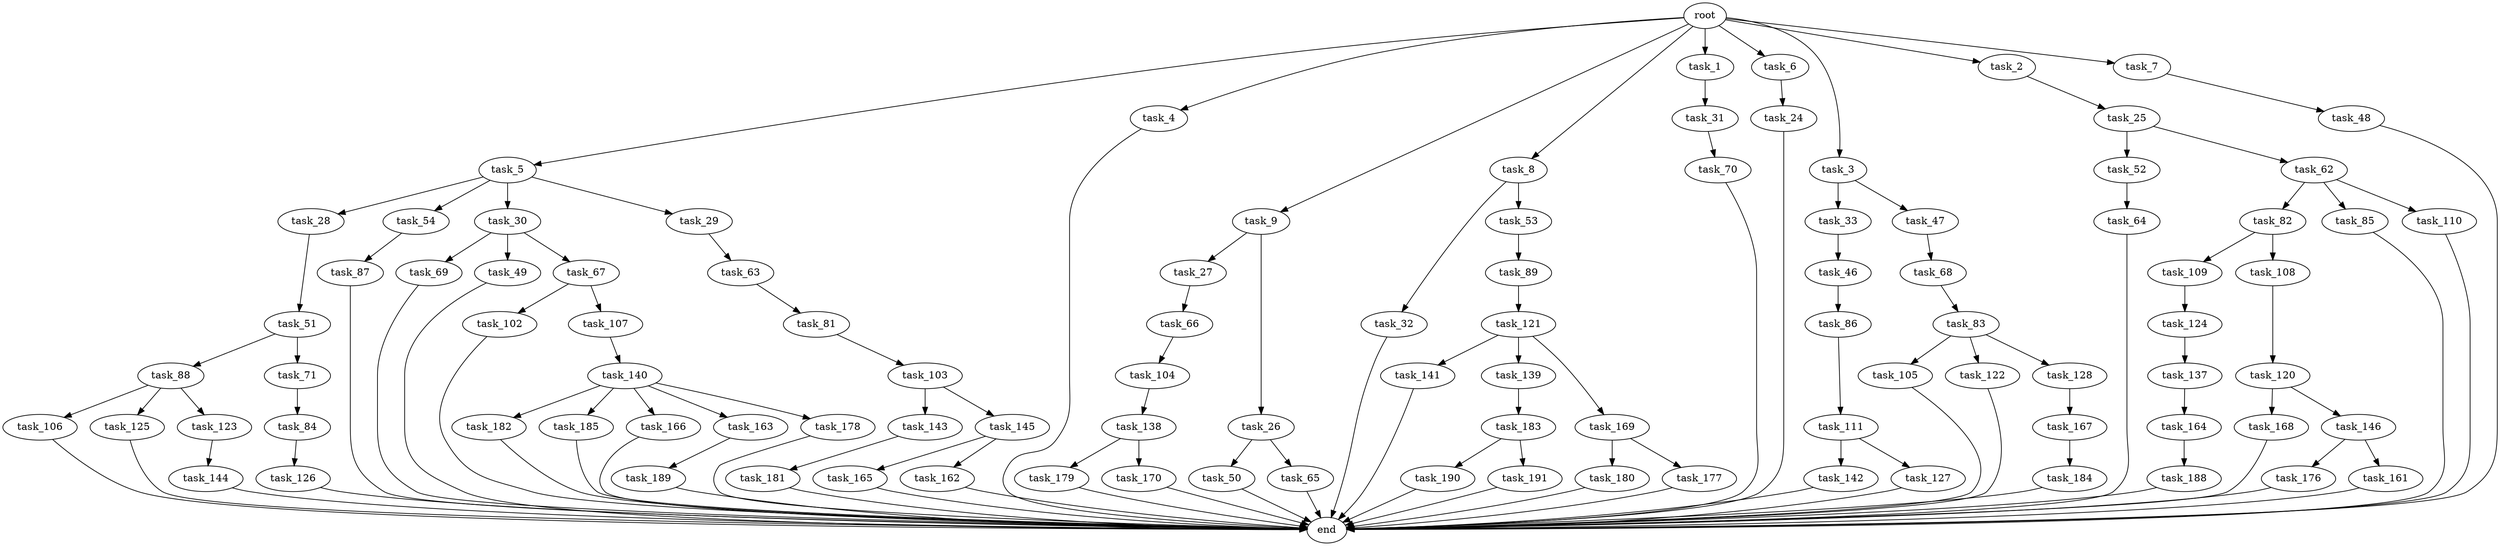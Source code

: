 digraph G {
  task_27 [size="6957847019.520000"];
  task_68 [size="8589934592.000000"];
  task_50 [size="6957847019.520000"];
  task_181 [size="2147483648.000000"];
  task_182 [size="5497558138.880000"];
  task_185 [size="5497558138.880000"];
  task_66 [size="343597383.680000"];
  task_5 [size="10.240000"];
  task_4 [size="10.240000"];
  task_121 [size="343597383.680000"];
  task_84 [size="343597383.680000"];
  task_81 [size="343597383.680000"];
  task_190 [size="8589934592.000000"];
  task_143 [size="1374389534.720000"];
  task_26 [size="6957847019.520000"];
  task_64 [size="1374389534.720000"];
  task_103 [size="2147483648.000000"];
  task_141 [size="3092376453.120000"];
  task_31 [size="3092376453.120000"];
  task_51 [size="1374389534.720000"];
  task_28 [size="1374389534.720000"];
  task_88 [size="1374389534.720000"];
  task_82 [size="5497558138.880000"];
  task_9 [size="10.240000"];
  task_54 [size="1374389534.720000"];
  task_33 [size="6957847019.520000"];
  task_142 [size="4209067950.080000"];
  task_183 [size="1374389534.720000"];
  task_102 [size="8589934592.000000"];
  root [size="0.000000"];
  task_8 [size="10.240000"];
  task_86 [size="6957847019.520000"];
  task_167 [size="1374389534.720000"];
  task_179 [size="6957847019.520000"];
  task_166 [size="5497558138.880000"];
  task_83 [size="343597383.680000"];
  task_1 [size="10.240000"];
  task_105 [size="343597383.680000"];
  task_188 [size="773094113.280000"];
  task_52 [size="6957847019.520000"];
  task_24 [size="3092376453.120000"];
  task_180 [size="3092376453.120000"];
  task_168 [size="4209067950.080000"];
  task_104 [size="5497558138.880000"];
  task_177 [size="3092376453.120000"];
  task_106 [size="343597383.680000"];
  task_140 [size="3092376453.120000"];
  task_63 [size="2147483648.000000"];
  task_6 [size="10.240000"];
  task_3 [size="10.240000"];
  task_111 [size="773094113.280000"];
  task_139 [size="3092376453.120000"];
  end [size="0.000000"];
  task_144 [size="5497558138.880000"];
  task_70 [size="6957847019.520000"];
  task_69 [size="8589934592.000000"];
  task_169 [size="3092376453.120000"];
  task_176 [size="1374389534.720000"];
  task_71 [size="1374389534.720000"];
  task_170 [size="6957847019.520000"];
  task_163 [size="5497558138.880000"];
  task_161 [size="1374389534.720000"];
  task_107 [size="8589934592.000000"];
  task_165 [size="5497558138.880000"];
  task_30 [size="1374389534.720000"];
  task_137 [size="3092376453.120000"];
  task_48 [size="773094113.280000"];
  task_46 [size="773094113.280000"];
  task_124 [size="5497558138.880000"];
  task_32 [size="6957847019.520000"];
  task_145 [size="1374389534.720000"];
  task_125 [size="343597383.680000"];
  task_162 [size="5497558138.880000"];
  task_2 [size="10.240000"];
  task_138 [size="5497558138.880000"];
  task_25 [size="3092376453.120000"];
  task_85 [size="5497558138.880000"];
  task_62 [size="6957847019.520000"];
  task_146 [size="4209067950.080000"];
  task_29 [size="1374389534.720000"];
  task_123 [size="343597383.680000"];
  task_87 [size="8589934592.000000"];
  task_109 [size="5497558138.880000"];
  task_184 [size="4209067950.080000"];
  task_122 [size="343597383.680000"];
  task_178 [size="5497558138.880000"];
  task_126 [size="1374389534.720000"];
  task_164 [size="4209067950.080000"];
  task_49 [size="8589934592.000000"];
  task_65 [size="6957847019.520000"];
  task_67 [size="8589934592.000000"];
  task_7 [size="10.240000"];
  task_127 [size="4209067950.080000"];
  task_189 [size="4209067950.080000"];
  task_128 [size="343597383.680000"];
  task_110 [size="5497558138.880000"];
  task_120 [size="3092376453.120000"];
  task_47 [size="6957847019.520000"];
  task_191 [size="8589934592.000000"];
  task_89 [size="3092376453.120000"];
  task_108 [size="5497558138.880000"];
  task_53 [size="6957847019.520000"];

  task_27 -> task_66 [size="33554432.000000"];
  task_68 -> task_83 [size="33554432.000000"];
  task_50 -> end [size="1.000000"];
  task_181 -> end [size="1.000000"];
  task_182 -> end [size="1.000000"];
  task_185 -> end [size="1.000000"];
  task_66 -> task_104 [size="536870912.000000"];
  task_5 -> task_30 [size="134217728.000000"];
  task_5 -> task_28 [size="134217728.000000"];
  task_5 -> task_29 [size="134217728.000000"];
  task_5 -> task_54 [size="134217728.000000"];
  task_4 -> end [size="1.000000"];
  task_121 -> task_169 [size="301989888.000000"];
  task_121 -> task_139 [size="301989888.000000"];
  task_121 -> task_141 [size="301989888.000000"];
  task_84 -> task_126 [size="134217728.000000"];
  task_81 -> task_103 [size="209715200.000000"];
  task_190 -> end [size="1.000000"];
  task_143 -> task_181 [size="209715200.000000"];
  task_26 -> task_50 [size="679477248.000000"];
  task_26 -> task_65 [size="679477248.000000"];
  task_64 -> end [size="1.000000"];
  task_103 -> task_143 [size="134217728.000000"];
  task_103 -> task_145 [size="134217728.000000"];
  task_141 -> end [size="1.000000"];
  task_31 -> task_70 [size="679477248.000000"];
  task_51 -> task_71 [size="134217728.000000"];
  task_51 -> task_88 [size="134217728.000000"];
  task_28 -> task_51 [size="134217728.000000"];
  task_88 -> task_125 [size="33554432.000000"];
  task_88 -> task_106 [size="33554432.000000"];
  task_88 -> task_123 [size="33554432.000000"];
  task_82 -> task_108 [size="536870912.000000"];
  task_82 -> task_109 [size="536870912.000000"];
  task_9 -> task_27 [size="679477248.000000"];
  task_9 -> task_26 [size="679477248.000000"];
  task_54 -> task_87 [size="838860800.000000"];
  task_33 -> task_46 [size="75497472.000000"];
  task_142 -> end [size="1.000000"];
  task_183 -> task_190 [size="838860800.000000"];
  task_183 -> task_191 [size="838860800.000000"];
  task_102 -> end [size="1.000000"];
  root -> task_8 [size="1.000000"];
  root -> task_2 [size="1.000000"];
  root -> task_5 [size="1.000000"];
  root -> task_4 [size="1.000000"];
  root -> task_9 [size="1.000000"];
  root -> task_1 [size="1.000000"];
  root -> task_7 [size="1.000000"];
  root -> task_6 [size="1.000000"];
  root -> task_3 [size="1.000000"];
  task_8 -> task_32 [size="679477248.000000"];
  task_8 -> task_53 [size="679477248.000000"];
  task_86 -> task_111 [size="75497472.000000"];
  task_167 -> task_184 [size="411041792.000000"];
  task_179 -> end [size="1.000000"];
  task_166 -> end [size="1.000000"];
  task_83 -> task_105 [size="33554432.000000"];
  task_83 -> task_128 [size="33554432.000000"];
  task_83 -> task_122 [size="33554432.000000"];
  task_1 -> task_31 [size="301989888.000000"];
  task_105 -> end [size="1.000000"];
  task_188 -> end [size="1.000000"];
  task_52 -> task_64 [size="134217728.000000"];
  task_24 -> end [size="1.000000"];
  task_180 -> end [size="1.000000"];
  task_168 -> end [size="1.000000"];
  task_104 -> task_138 [size="536870912.000000"];
  task_177 -> end [size="1.000000"];
  task_106 -> end [size="1.000000"];
  task_140 -> task_182 [size="536870912.000000"];
  task_140 -> task_163 [size="536870912.000000"];
  task_140 -> task_185 [size="536870912.000000"];
  task_140 -> task_178 [size="536870912.000000"];
  task_140 -> task_166 [size="536870912.000000"];
  task_63 -> task_81 [size="33554432.000000"];
  task_6 -> task_24 [size="301989888.000000"];
  task_3 -> task_47 [size="679477248.000000"];
  task_3 -> task_33 [size="679477248.000000"];
  task_111 -> task_127 [size="411041792.000000"];
  task_111 -> task_142 [size="411041792.000000"];
  task_139 -> task_183 [size="134217728.000000"];
  task_144 -> end [size="1.000000"];
  task_70 -> end [size="1.000000"];
  task_69 -> end [size="1.000000"];
  task_169 -> task_177 [size="301989888.000000"];
  task_169 -> task_180 [size="301989888.000000"];
  task_176 -> end [size="1.000000"];
  task_71 -> task_84 [size="33554432.000000"];
  task_170 -> end [size="1.000000"];
  task_163 -> task_189 [size="411041792.000000"];
  task_161 -> end [size="1.000000"];
  task_107 -> task_140 [size="301989888.000000"];
  task_165 -> end [size="1.000000"];
  task_30 -> task_49 [size="838860800.000000"];
  task_30 -> task_69 [size="838860800.000000"];
  task_30 -> task_67 [size="838860800.000000"];
  task_137 -> task_164 [size="411041792.000000"];
  task_48 -> end [size="1.000000"];
  task_46 -> task_86 [size="679477248.000000"];
  task_124 -> task_137 [size="301989888.000000"];
  task_32 -> end [size="1.000000"];
  task_145 -> task_162 [size="536870912.000000"];
  task_145 -> task_165 [size="536870912.000000"];
  task_125 -> end [size="1.000000"];
  task_162 -> end [size="1.000000"];
  task_2 -> task_25 [size="301989888.000000"];
  task_138 -> task_170 [size="679477248.000000"];
  task_138 -> task_179 [size="679477248.000000"];
  task_25 -> task_52 [size="679477248.000000"];
  task_25 -> task_62 [size="679477248.000000"];
  task_85 -> end [size="1.000000"];
  task_62 -> task_85 [size="536870912.000000"];
  task_62 -> task_110 [size="536870912.000000"];
  task_62 -> task_82 [size="536870912.000000"];
  task_146 -> task_161 [size="134217728.000000"];
  task_146 -> task_176 [size="134217728.000000"];
  task_29 -> task_63 [size="209715200.000000"];
  task_123 -> task_144 [size="536870912.000000"];
  task_87 -> end [size="1.000000"];
  task_109 -> task_124 [size="536870912.000000"];
  task_184 -> end [size="1.000000"];
  task_122 -> end [size="1.000000"];
  task_178 -> end [size="1.000000"];
  task_126 -> end [size="1.000000"];
  task_164 -> task_188 [size="75497472.000000"];
  task_49 -> end [size="1.000000"];
  task_65 -> end [size="1.000000"];
  task_67 -> task_107 [size="838860800.000000"];
  task_67 -> task_102 [size="838860800.000000"];
  task_7 -> task_48 [size="75497472.000000"];
  task_127 -> end [size="1.000000"];
  task_189 -> end [size="1.000000"];
  task_128 -> task_167 [size="134217728.000000"];
  task_110 -> end [size="1.000000"];
  task_120 -> task_146 [size="411041792.000000"];
  task_120 -> task_168 [size="411041792.000000"];
  task_47 -> task_68 [size="838860800.000000"];
  task_191 -> end [size="1.000000"];
  task_89 -> task_121 [size="33554432.000000"];
  task_108 -> task_120 [size="301989888.000000"];
  task_53 -> task_89 [size="301989888.000000"];
}
